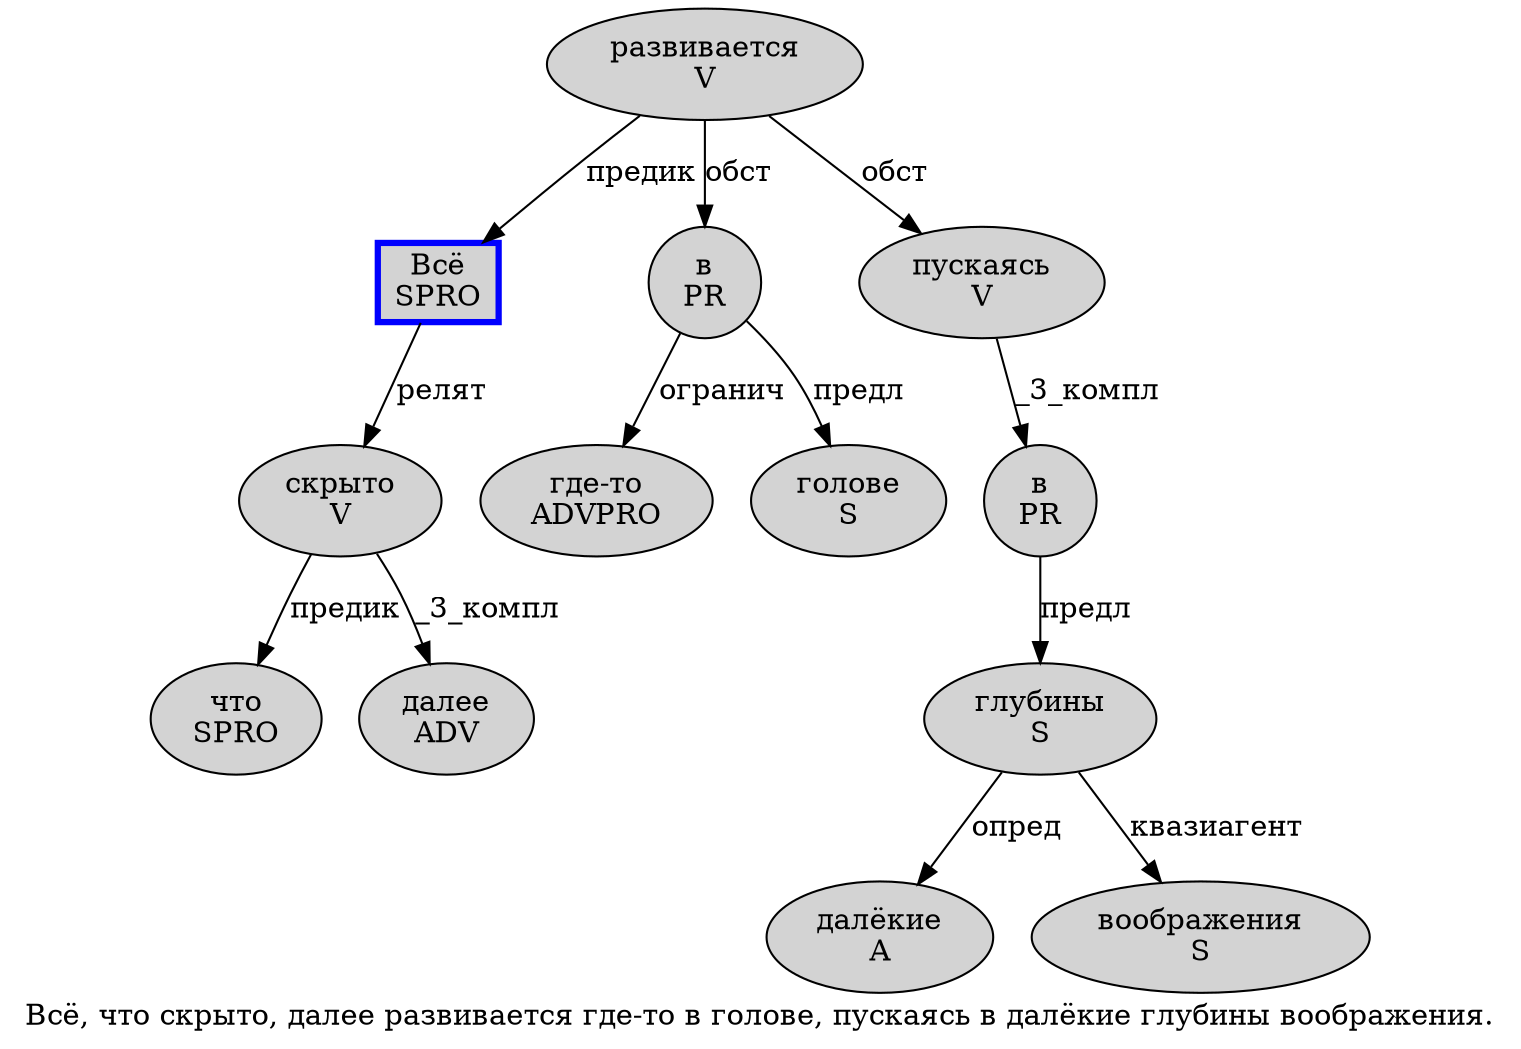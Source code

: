 digraph SENTENCE_1968 {
	graph [label="Всё, что скрыто, далее развивается где-то в голове, пускаясь в далёкие глубины воображения."]
	node [style=filled]
		0 [label="Всё
SPRO" color=blue fillcolor=lightgray penwidth=3 shape=box]
		2 [label="что
SPRO" color="" fillcolor=lightgray penwidth=1 shape=ellipse]
		3 [label="скрыто
V" color="" fillcolor=lightgray penwidth=1 shape=ellipse]
		5 [label="далее
ADV" color="" fillcolor=lightgray penwidth=1 shape=ellipse]
		6 [label="развивается
V" color="" fillcolor=lightgray penwidth=1 shape=ellipse]
		7 [label="где-то
ADVPRO" color="" fillcolor=lightgray penwidth=1 shape=ellipse]
		8 [label="в
PR" color="" fillcolor=lightgray penwidth=1 shape=ellipse]
		9 [label="голове
S" color="" fillcolor=lightgray penwidth=1 shape=ellipse]
		11 [label="пускаясь
V" color="" fillcolor=lightgray penwidth=1 shape=ellipse]
		12 [label="в
PR" color="" fillcolor=lightgray penwidth=1 shape=ellipse]
		13 [label="далёкие
A" color="" fillcolor=lightgray penwidth=1 shape=ellipse]
		14 [label="глубины
S" color="" fillcolor=lightgray penwidth=1 shape=ellipse]
		15 [label="воображения
S" color="" fillcolor=lightgray penwidth=1 shape=ellipse]
			11 -> 12 [label="_3_компл"]
			12 -> 14 [label="предл"]
			14 -> 13 [label="опред"]
			14 -> 15 [label="квазиагент"]
			6 -> 0 [label="предик"]
			6 -> 8 [label="обст"]
			6 -> 11 [label="обст"]
			3 -> 2 [label="предик"]
			3 -> 5 [label="_3_компл"]
			0 -> 3 [label="релят"]
			8 -> 7 [label="огранич"]
			8 -> 9 [label="предл"]
}